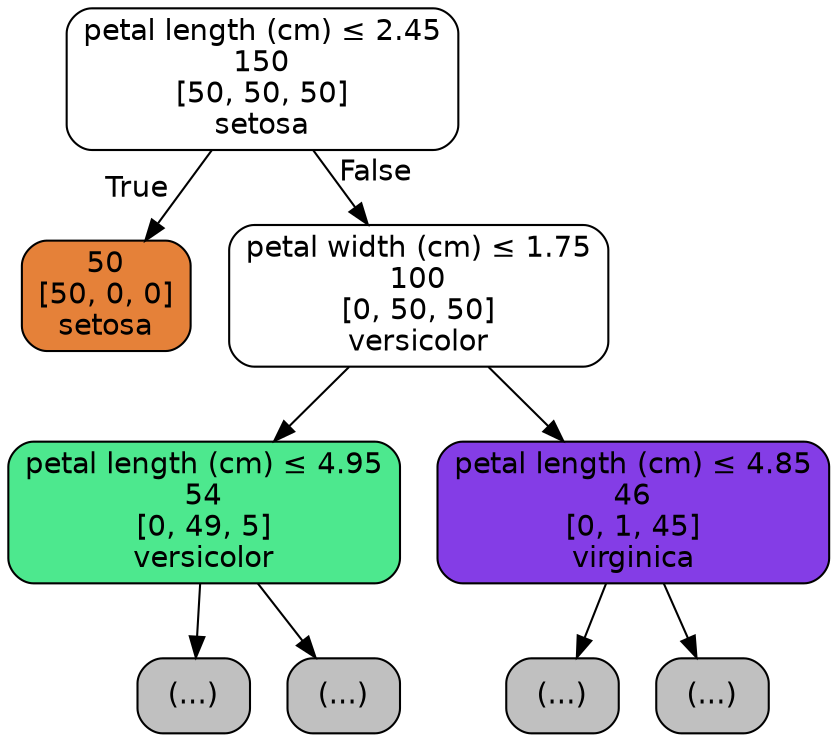 digraph Tree {
node [shape=box, style="filled, rounded", color="black", fontname=helvetica] ;
edge [fontname=helvetica] ;
0 [label=<petal length (cm) &le; 2.45<br/>150<br/>[50, 50, 50]<br/>setosa>, fillcolor="#e5813900"] ;
1 [label=<50<br/>[50, 0, 0]<br/>setosa>, fillcolor="#e58139ff"] ;
0 -> 1 [labeldistance=2.5, labelangle=45, headlabel="True"] ;
2 [label=<petal width (cm) &le; 1.75<br/>100<br/>[0, 50, 50]<br/>versicolor>, fillcolor="#39e58100"] ;
0 -> 2 [labeldistance=2.5, labelangle=-45, headlabel="False"] ;
3 [label=<petal length (cm) &le; 4.95<br/>54<br/>[0, 49, 5]<br/>versicolor>, fillcolor="#39e581e5"] ;
2 -> 3 ;
4 [label="(...)", fillcolor="#C0C0C0"] ;
3 -> 4 ;
7 [label="(...)", fillcolor="#C0C0C0"] ;
3 -> 7 ;
12 [label=<petal length (cm) &le; 4.85<br/>46<br/>[0, 1, 45]<br/>virginica>, fillcolor="#8139e5f9"] ;
2 -> 12 ;
13 [label="(...)", fillcolor="#C0C0C0"] ;
12 -> 13 ;
16 [label="(...)", fillcolor="#C0C0C0"] ;
12 -> 16 ;
}